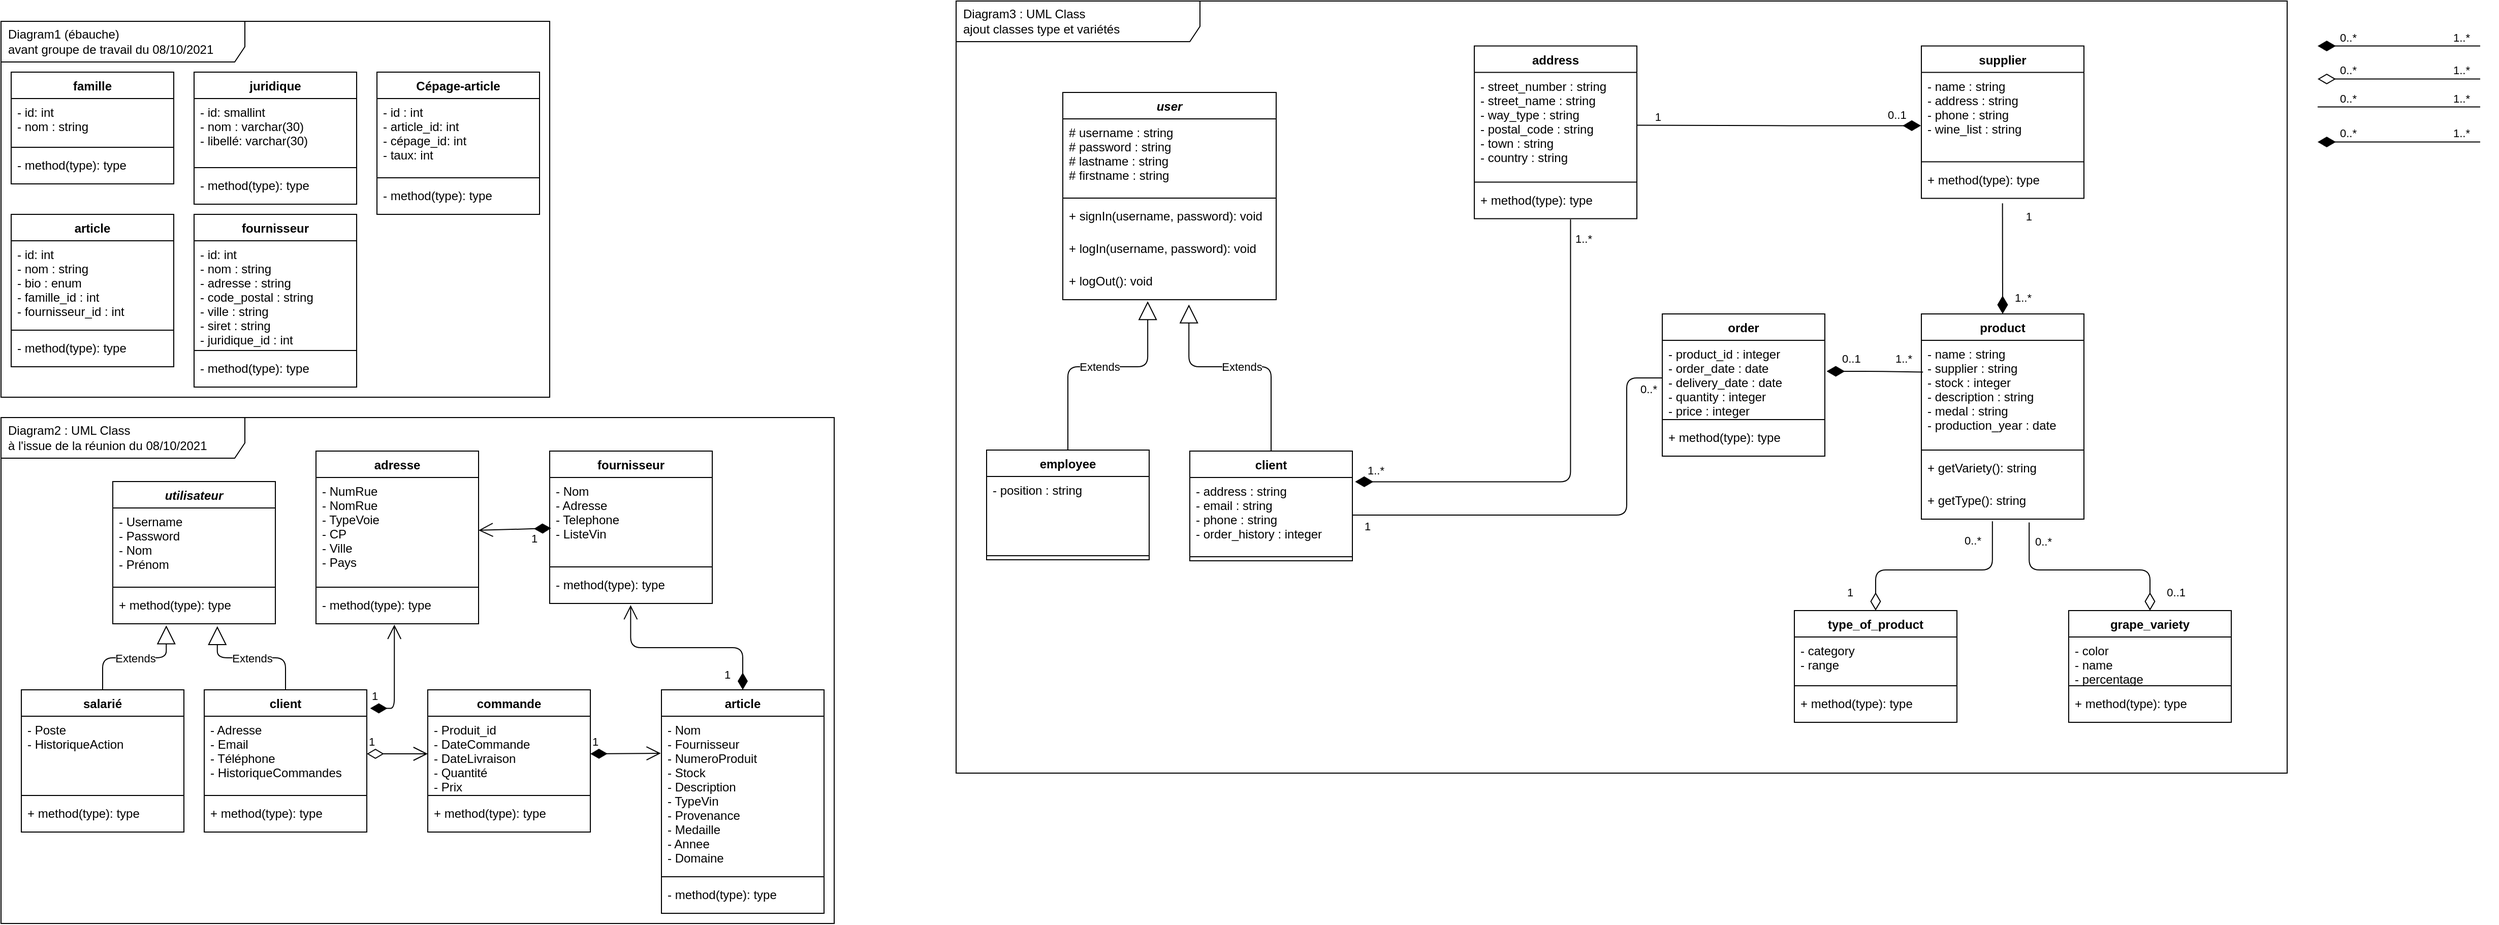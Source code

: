<mxfile>
    <diagram id="_8amd8xPM45554t7uYSY" name="Page-1">
        <mxGraphModel dx="708" dy="864" grid="1" gridSize="10" guides="1" tooltips="1" connect="1" arrows="1" fold="1" page="1" pageScale="1" pageWidth="850" pageHeight="1100" math="0" shadow="0">
            <root>
                <mxCell id="0"/>
                <mxCell id="1" parent="0"/>
                <mxCell id="95" value="Diagram3 : UML Class&amp;nbsp;&lt;br&gt;ajout classes type et variétés" style="shape=umlFrame;whiteSpace=wrap;html=1;width=240;height=40;boundedLbl=1;verticalAlign=middle;align=left;spacingLeft=5;swimlaneFillColor=none;" parent="1" vertex="1">
                    <mxGeometry x="1810" width="1310" height="760" as="geometry"/>
                </mxCell>
                <mxCell id="37" value="Diagram2 : UML Class&amp;nbsp;&lt;br&gt;à l'issue de la réunion du 08/10/2021" style="shape=umlFrame;whiteSpace=wrap;html=1;width=240;height=40;boundedLbl=1;verticalAlign=middle;align=left;spacingLeft=5;" parent="1" vertex="1">
                    <mxGeometry x="870" y="410" width="820" height="498" as="geometry"/>
                </mxCell>
                <mxCell id="2" value="utilisateur" style="swimlane;fontStyle=3;align=center;verticalAlign=top;childLayout=stackLayout;horizontal=1;startSize=26;horizontalStack=0;resizeParent=1;resizeParentMax=0;resizeLast=0;collapsible=1;marginBottom=0;" parent="1" vertex="1">
                    <mxGeometry x="980" y="473" width="160" height="140" as="geometry">
                        <mxRectangle x="550" y="150" width="100" height="26" as="alternateBounds"/>
                    </mxGeometry>
                </mxCell>
                <mxCell id="3" value="- Username&#10;- Password&#10;- Nom&#10;- Prénom" style="text;strokeColor=none;fillColor=none;align=left;verticalAlign=top;spacingLeft=4;spacingRight=4;overflow=hidden;rotatable=0;points=[[0,0.5],[1,0.5]];portConstraint=eastwest;" parent="2" vertex="1">
                    <mxGeometry y="26" width="160" height="74" as="geometry"/>
                </mxCell>
                <mxCell id="4" value="" style="line;strokeWidth=1;fillColor=none;align=left;verticalAlign=middle;spacingTop=-1;spacingLeft=3;spacingRight=3;rotatable=0;labelPosition=right;points=[];portConstraint=eastwest;" parent="2" vertex="1">
                    <mxGeometry y="100" width="160" height="8" as="geometry"/>
                </mxCell>
                <mxCell id="5" value="+ method(type): type" style="text;strokeColor=none;fillColor=none;align=left;verticalAlign=top;spacingLeft=4;spacingRight=4;overflow=hidden;rotatable=0;points=[[0,0.5],[1,0.5]];portConstraint=eastwest;" parent="2" vertex="1">
                    <mxGeometry y="108" width="160" height="32" as="geometry"/>
                </mxCell>
                <mxCell id="6" value="salarié" style="swimlane;fontStyle=1;align=center;verticalAlign=top;childLayout=stackLayout;horizontal=1;startSize=26;horizontalStack=0;resizeParent=1;resizeParentMax=0;resizeLast=0;collapsible=1;marginBottom=0;" parent="1" vertex="1">
                    <mxGeometry x="890" y="678" width="160" height="140" as="geometry">
                        <mxRectangle x="550" y="150" width="100" height="26" as="alternateBounds"/>
                    </mxGeometry>
                </mxCell>
                <mxCell id="7" value="- Poste&#10;- HistoriqueAction" style="text;strokeColor=none;fillColor=none;align=left;verticalAlign=top;spacingLeft=4;spacingRight=4;overflow=hidden;rotatable=0;points=[[0,0.5],[1,0.5]];portConstraint=eastwest;" parent="6" vertex="1">
                    <mxGeometry y="26" width="160" height="74" as="geometry"/>
                </mxCell>
                <mxCell id="8" value="" style="line;strokeWidth=1;fillColor=none;align=left;verticalAlign=middle;spacingTop=-1;spacingLeft=3;spacingRight=3;rotatable=0;labelPosition=right;points=[];portConstraint=eastwest;" parent="6" vertex="1">
                    <mxGeometry y="100" width="160" height="8" as="geometry"/>
                </mxCell>
                <mxCell id="9" value="+ method(type): type" style="text;strokeColor=none;fillColor=none;align=left;verticalAlign=top;spacingLeft=4;spacingRight=4;overflow=hidden;rotatable=0;points=[[0,0.5],[1,0.5]];portConstraint=eastwest;" parent="6" vertex="1">
                    <mxGeometry y="108" width="160" height="32" as="geometry"/>
                </mxCell>
                <mxCell id="10" value="client" style="swimlane;fontStyle=1;align=center;verticalAlign=top;childLayout=stackLayout;horizontal=1;startSize=26;horizontalStack=0;resizeParent=1;resizeParentMax=0;resizeLast=0;collapsible=1;marginBottom=0;" parent="1" vertex="1">
                    <mxGeometry x="1070" y="678" width="160" height="140" as="geometry">
                        <mxRectangle x="550" y="150" width="100" height="26" as="alternateBounds"/>
                    </mxGeometry>
                </mxCell>
                <mxCell id="11" value="- Adresse&#10;- Email&#10;- Téléphone&#10;- HistoriqueCommandes" style="text;strokeColor=none;fillColor=none;align=left;verticalAlign=top;spacingLeft=4;spacingRight=4;overflow=hidden;rotatable=0;points=[[0,0.5],[1,0.5]];portConstraint=eastwest;" parent="10" vertex="1">
                    <mxGeometry y="26" width="160" height="74" as="geometry"/>
                </mxCell>
                <mxCell id="12" value="" style="line;strokeWidth=1;fillColor=none;align=left;verticalAlign=middle;spacingTop=-1;spacingLeft=3;spacingRight=3;rotatable=0;labelPosition=right;points=[];portConstraint=eastwest;" parent="10" vertex="1">
                    <mxGeometry y="100" width="160" height="8" as="geometry"/>
                </mxCell>
                <mxCell id="13" value="+ method(type): type" style="text;strokeColor=none;fillColor=none;align=left;verticalAlign=top;spacingLeft=4;spacingRight=4;overflow=hidden;rotatable=0;points=[[0,0.5],[1,0.5]];portConstraint=eastwest;" parent="10" vertex="1">
                    <mxGeometry y="108" width="160" height="32" as="geometry"/>
                </mxCell>
                <mxCell id="14" value="commande" style="swimlane;fontStyle=1;align=center;verticalAlign=top;childLayout=stackLayout;horizontal=1;startSize=26;horizontalStack=0;resizeParent=1;resizeParentMax=0;resizeLast=0;collapsible=1;marginBottom=0;" parent="1" vertex="1">
                    <mxGeometry x="1290" y="678" width="160" height="140" as="geometry">
                        <mxRectangle x="550" y="150" width="100" height="26" as="alternateBounds"/>
                    </mxGeometry>
                </mxCell>
                <mxCell id="15" value="- Produit_id&#10;- DateCommande&#10;- DateLivraison&#10;- Quantité&#10;- Prix" style="text;strokeColor=none;fillColor=none;align=left;verticalAlign=top;spacingLeft=4;spacingRight=4;overflow=hidden;rotatable=0;points=[[0,0.5],[1,0.5]];portConstraint=eastwest;" parent="14" vertex="1">
                    <mxGeometry y="26" width="160" height="74" as="geometry"/>
                </mxCell>
                <mxCell id="16" value="" style="line;strokeWidth=1;fillColor=none;align=left;verticalAlign=middle;spacingTop=-1;spacingLeft=3;spacingRight=3;rotatable=0;labelPosition=right;points=[];portConstraint=eastwest;" parent="14" vertex="1">
                    <mxGeometry y="100" width="160" height="8" as="geometry"/>
                </mxCell>
                <mxCell id="17" value="+ method(type): type" style="text;strokeColor=none;fillColor=none;align=left;verticalAlign=top;spacingLeft=4;spacingRight=4;overflow=hidden;rotatable=0;points=[[0,0.5],[1,0.5]];portConstraint=eastwest;" parent="14" vertex="1">
                    <mxGeometry y="108" width="160" height="32" as="geometry"/>
                </mxCell>
                <mxCell id="18" value="article" style="swimlane;fontStyle=1;align=center;verticalAlign=top;childLayout=stackLayout;horizontal=1;startSize=26;horizontalStack=0;resizeParent=1;resizeParentMax=0;resizeLast=0;collapsible=1;marginBottom=0;" parent="1" vertex="1">
                    <mxGeometry x="1520" y="678" width="160" height="220" as="geometry">
                        <mxRectangle x="550" y="150" width="100" height="26" as="alternateBounds"/>
                    </mxGeometry>
                </mxCell>
                <mxCell id="19" value="- Nom&#10;- Fournisseur&#10;- NumeroProduit&#10;- Stock&#10;- Description&#10;- TypeVin&#10;- Provenance&#10;- Medaille&#10;- Annee&#10;- Domaine" style="text;strokeColor=none;fillColor=none;align=left;verticalAlign=top;spacingLeft=4;spacingRight=4;overflow=hidden;rotatable=0;points=[[0,0.5],[1,0.5]];portConstraint=eastwest;" parent="18" vertex="1">
                    <mxGeometry y="26" width="160" height="154" as="geometry"/>
                </mxCell>
                <mxCell id="20" value="" style="line;strokeWidth=1;fillColor=none;align=left;verticalAlign=middle;spacingTop=-1;spacingLeft=3;spacingRight=3;rotatable=0;labelPosition=right;points=[];portConstraint=eastwest;" parent="18" vertex="1">
                    <mxGeometry y="180" width="160" height="8" as="geometry"/>
                </mxCell>
                <mxCell id="21" value="- method(type): type" style="text;strokeColor=none;fillColor=none;align=left;verticalAlign=top;spacingLeft=4;spacingRight=4;overflow=hidden;rotatable=0;points=[[0,0.5],[1,0.5]];portConstraint=eastwest;" parent="18" vertex="1">
                    <mxGeometry y="188" width="160" height="32" as="geometry"/>
                </mxCell>
                <mxCell id="22" value="adresse" style="swimlane;fontStyle=1;align=center;verticalAlign=top;childLayout=stackLayout;horizontal=1;startSize=26;horizontalStack=0;resizeParent=1;resizeParentMax=0;resizeLast=0;collapsible=1;marginBottom=0;" parent="1" vertex="1">
                    <mxGeometry x="1180" y="443" width="160" height="170" as="geometry">
                        <mxRectangle x="550" y="150" width="100" height="26" as="alternateBounds"/>
                    </mxGeometry>
                </mxCell>
                <mxCell id="23" value="- NumRue&#10;- NomRue&#10;- TypeVoie&#10;- CP&#10;- Ville&#10;- Pays" style="text;strokeColor=none;fillColor=none;align=left;verticalAlign=top;spacingLeft=4;spacingRight=4;overflow=hidden;rotatable=0;points=[[0,0.5],[1,0.5]];portConstraint=eastwest;" parent="22" vertex="1">
                    <mxGeometry y="26" width="160" height="104" as="geometry"/>
                </mxCell>
                <mxCell id="24" value="" style="line;strokeWidth=1;fillColor=none;align=left;verticalAlign=middle;spacingTop=-1;spacingLeft=3;spacingRight=3;rotatable=0;labelPosition=right;points=[];portConstraint=eastwest;" parent="22" vertex="1">
                    <mxGeometry y="130" width="160" height="8" as="geometry"/>
                </mxCell>
                <mxCell id="25" value="- method(type): type" style="text;strokeColor=none;fillColor=none;align=left;verticalAlign=top;spacingLeft=4;spacingRight=4;overflow=hidden;rotatable=0;points=[[0,0.5],[1,0.5]];portConstraint=eastwest;" parent="22" vertex="1">
                    <mxGeometry y="138" width="160" height="32" as="geometry"/>
                </mxCell>
                <mxCell id="26" value="fournisseur" style="swimlane;fontStyle=1;align=center;verticalAlign=top;childLayout=stackLayout;horizontal=1;startSize=26;horizontalStack=0;resizeParent=1;resizeParentMax=0;resizeLast=0;collapsible=1;marginBottom=0;" parent="1" vertex="1">
                    <mxGeometry x="1410" y="443" width="160" height="150" as="geometry">
                        <mxRectangle x="550" y="150" width="100" height="26" as="alternateBounds"/>
                    </mxGeometry>
                </mxCell>
                <mxCell id="27" value="- Nom&#10;- Adresse&#10;- Telephone&#10;- ListeVin" style="text;strokeColor=none;fillColor=none;align=left;verticalAlign=top;spacingLeft=4;spacingRight=4;overflow=hidden;rotatable=0;points=[[0,0.5],[1,0.5]];portConstraint=eastwest;" parent="26" vertex="1">
                    <mxGeometry y="26" width="160" height="84" as="geometry"/>
                </mxCell>
                <mxCell id="28" value="" style="line;strokeWidth=1;fillColor=none;align=left;verticalAlign=middle;spacingTop=-1;spacingLeft=3;spacingRight=3;rotatable=0;labelPosition=right;points=[];portConstraint=eastwest;" parent="26" vertex="1">
                    <mxGeometry y="110" width="160" height="8" as="geometry"/>
                </mxCell>
                <mxCell id="29" value="- method(type): type" style="text;strokeColor=none;fillColor=none;align=left;verticalAlign=top;spacingLeft=4;spacingRight=4;overflow=hidden;rotatable=0;points=[[0,0.5],[1,0.5]];portConstraint=eastwest;" parent="26" vertex="1">
                    <mxGeometry y="118" width="160" height="32" as="geometry"/>
                </mxCell>
                <mxCell id="30" value="Extends" style="endArrow=block;endSize=16;endFill=0;html=1;exitX=0.5;exitY=0;exitDx=0;exitDy=0;edgeStyle=elbowEdgeStyle;elbow=vertical;entryX=0.329;entryY=1.05;entryDx=0;entryDy=0;entryPerimeter=0;" parent="1" source="6" target="5" edge="1">
                    <mxGeometry width="160" relative="1" as="geometry">
                        <mxPoint x="1230" y="610" as="sourcePoint"/>
                        <mxPoint x="1040" y="648" as="targetPoint"/>
                    </mxGeometry>
                </mxCell>
                <mxCell id="31" value="Extends" style="endArrow=block;endSize=16;endFill=0;html=1;exitX=0.5;exitY=0;exitDx=0;exitDy=0;edgeStyle=elbowEdgeStyle;elbow=vertical;entryX=0.643;entryY=1.074;entryDx=0;entryDy=0;entryPerimeter=0;" parent="1" source="10" target="5" edge="1">
                    <mxGeometry width="160" relative="1" as="geometry">
                        <mxPoint x="970" y="760" as="sourcePoint"/>
                        <mxPoint x="1075" y="638" as="targetPoint"/>
                    </mxGeometry>
                </mxCell>
                <mxCell id="32" value="1" style="endArrow=open;html=1;endSize=12;startArrow=diamondThin;startSize=14;startFill=1;align=left;verticalAlign=bottom;entryX=0.482;entryY=1.027;entryDx=0;entryDy=0;entryPerimeter=0;exitX=1.021;exitY=0.13;exitDx=0;exitDy=0;exitPerimeter=0;edgeStyle=orthogonalEdgeStyle;elbow=vertical;" parent="1" source="10" target="25" edge="1">
                    <mxGeometry x="-1" y="3" relative="1" as="geometry">
                        <mxPoint x="1320" y="850" as="sourcePoint"/>
                        <mxPoint x="1330" y="650" as="targetPoint"/>
                        <Array as="points">
                            <mxPoint x="1257" y="696"/>
                        </Array>
                    </mxGeometry>
                </mxCell>
                <mxCell id="33" value="1" style="endArrow=open;html=1;endSize=12;startArrow=diamondThin;startSize=14;startFill=0;edgeStyle=orthogonalEdgeStyle;align=left;verticalAlign=bottom;entryX=0;entryY=0.5;entryDx=0;entryDy=0;exitX=1;exitY=0.5;exitDx=0;exitDy=0;" parent="1" source="11" target="15" edge="1">
                    <mxGeometry x="-1" y="3" relative="1" as="geometry">
                        <mxPoint x="860" y="434.58" as="sourcePoint"/>
                        <mxPoint x="1020" y="434.58" as="targetPoint"/>
                        <Array as="points"/>
                    </mxGeometry>
                </mxCell>
                <mxCell id="34" value="1" style="endArrow=open;html=1;endSize=12;startArrow=diamondThin;startSize=14;startFill=1;align=left;verticalAlign=bottom;exitX=1;exitY=0.5;exitDx=0;exitDy=0;entryX=-0.004;entryY=0.237;entryDx=0;entryDy=0;entryPerimeter=0;" parent="1" source="15" target="19" edge="1">
                    <mxGeometry x="-1" y="3" relative="1" as="geometry">
                        <mxPoint x="1290" y="823" as="sourcePoint"/>
                        <mxPoint x="1499" y="721" as="targetPoint"/>
                    </mxGeometry>
                </mxCell>
                <mxCell id="35" value="1" style="endArrow=open;html=1;endSize=12;startArrow=diamondThin;startSize=14;startFill=1;align=left;verticalAlign=bottom;entryX=0.498;entryY=1.049;entryDx=0;entryDy=0;entryPerimeter=0;exitX=0.5;exitY=0;exitDx=0;exitDy=0;edgeStyle=elbowEdgeStyle;elbow=vertical;" parent="1" source="18" target="29" edge="1">
                    <mxGeometry x="-0.931" y="20" relative="1" as="geometry">
                        <mxPoint x="1800" y="710" as="sourcePoint"/>
                        <mxPoint x="1680" y="823" as="targetPoint"/>
                        <mxPoint as="offset"/>
                    </mxGeometry>
                </mxCell>
                <mxCell id="36" value="1" style="endArrow=open;html=1;endSize=12;startArrow=diamondThin;startSize=14;startFill=1;align=left;verticalAlign=bottom;entryX=1;entryY=0.5;entryDx=0;entryDy=0;exitX=0.009;exitY=0.595;exitDx=0;exitDy=0;exitPerimeter=0;" parent="1" source="27" target="23" edge="1">
                    <mxGeometry x="-0.385" y="18" relative="1" as="geometry">
                        <mxPoint x="1380" y="528" as="sourcePoint"/>
                        <mxPoint x="1609.68" y="581.568" as="targetPoint"/>
                        <mxPoint as="offset"/>
                    </mxGeometry>
                </mxCell>
                <mxCell id="38" value="Diagram1 (ébauche)&lt;br&gt;avant groupe de travail du 08/10/2021" style="shape=umlFrame;whiteSpace=wrap;html=1;width=240;height=40;boundedLbl=1;verticalAlign=middle;align=left;spacingLeft=5;" parent="1" vertex="1">
                    <mxGeometry x="870" y="20" width="540" height="370" as="geometry"/>
                </mxCell>
                <mxCell id="39" value="article" style="swimlane;fontStyle=1;align=center;verticalAlign=top;childLayout=stackLayout;horizontal=1;startSize=26;horizontalStack=0;resizeParent=1;resizeParentMax=0;resizeLast=0;collapsible=1;marginBottom=0;" parent="1" vertex="1">
                    <mxGeometry x="880" y="210" width="160" height="150" as="geometry">
                        <mxRectangle x="550" y="150" width="100" height="26" as="alternateBounds"/>
                    </mxGeometry>
                </mxCell>
                <mxCell id="40" value="- id: int&#10;- nom : string&#10;- bio : enum&#10;- famille_id : int&#10;- fournisseur_id : int" style="text;strokeColor=none;fillColor=none;align=left;verticalAlign=top;spacingLeft=4;spacingRight=4;overflow=hidden;rotatable=0;points=[[0,0.5],[1,0.5]];portConstraint=eastwest;" parent="39" vertex="1">
                    <mxGeometry y="26" width="160" height="84" as="geometry"/>
                </mxCell>
                <mxCell id="41" value="" style="line;strokeWidth=1;fillColor=none;align=left;verticalAlign=middle;spacingTop=-1;spacingLeft=3;spacingRight=3;rotatable=0;labelPosition=right;points=[];portConstraint=eastwest;" parent="39" vertex="1">
                    <mxGeometry y="110" width="160" height="8" as="geometry"/>
                </mxCell>
                <mxCell id="42" value="- method(type): type" style="text;strokeColor=none;fillColor=none;align=left;verticalAlign=top;spacingLeft=4;spacingRight=4;overflow=hidden;rotatable=0;points=[[0,0.5],[1,0.5]];portConstraint=eastwest;" parent="39" vertex="1">
                    <mxGeometry y="118" width="160" height="32" as="geometry"/>
                </mxCell>
                <mxCell id="43" value="famille" style="swimlane;fontStyle=1;align=center;verticalAlign=top;childLayout=stackLayout;horizontal=1;startSize=26;horizontalStack=0;resizeParent=1;resizeParentMax=0;resizeLast=0;collapsible=1;marginBottom=0;" parent="1" vertex="1">
                    <mxGeometry x="880" y="70" width="160" height="110" as="geometry">
                        <mxRectangle x="550" y="150" width="100" height="26" as="alternateBounds"/>
                    </mxGeometry>
                </mxCell>
                <mxCell id="44" value="- id: int&#10;- nom : string&#10;" style="text;strokeColor=none;fillColor=none;align=left;verticalAlign=top;spacingLeft=4;spacingRight=4;overflow=hidden;rotatable=0;points=[[0,0.5],[1,0.5]];portConstraint=eastwest;" parent="43" vertex="1">
                    <mxGeometry y="26" width="160" height="44" as="geometry"/>
                </mxCell>
                <mxCell id="45" value="" style="line;strokeWidth=1;fillColor=none;align=left;verticalAlign=middle;spacingTop=-1;spacingLeft=3;spacingRight=3;rotatable=0;labelPosition=right;points=[];portConstraint=eastwest;" parent="43" vertex="1">
                    <mxGeometry y="70" width="160" height="8" as="geometry"/>
                </mxCell>
                <mxCell id="46" value="- method(type): type" style="text;strokeColor=none;fillColor=none;align=left;verticalAlign=top;spacingLeft=4;spacingRight=4;overflow=hidden;rotatable=0;points=[[0,0.5],[1,0.5]];portConstraint=eastwest;" parent="43" vertex="1">
                    <mxGeometry y="78" width="160" height="32" as="geometry"/>
                </mxCell>
                <mxCell id="47" value="fournisseur" style="swimlane;fontStyle=1;align=center;verticalAlign=top;childLayout=stackLayout;horizontal=1;startSize=26;horizontalStack=0;resizeParent=1;resizeParentMax=0;resizeLast=0;collapsible=1;marginBottom=0;" parent="1" vertex="1">
                    <mxGeometry x="1060" y="210" width="160" height="170" as="geometry">
                        <mxRectangle x="550" y="150" width="100" height="26" as="alternateBounds"/>
                    </mxGeometry>
                </mxCell>
                <mxCell id="48" value="- id: int&#10;- nom : string&#10;- adresse : string&#10;- code_postal : string&#10;- ville : string&#10;- siret : string&#10;- juridique_id : int" style="text;strokeColor=none;fillColor=none;align=left;verticalAlign=top;spacingLeft=4;spacingRight=4;overflow=hidden;rotatable=0;points=[[0,0.5],[1,0.5]];portConstraint=eastwest;" parent="47" vertex="1">
                    <mxGeometry y="26" width="160" height="104" as="geometry"/>
                </mxCell>
                <mxCell id="49" value="" style="line;strokeWidth=1;fillColor=none;align=left;verticalAlign=middle;spacingTop=-1;spacingLeft=3;spacingRight=3;rotatable=0;labelPosition=right;points=[];portConstraint=eastwest;" parent="47" vertex="1">
                    <mxGeometry y="130" width="160" height="8" as="geometry"/>
                </mxCell>
                <mxCell id="50" value="- method(type): type" style="text;strokeColor=none;fillColor=none;align=left;verticalAlign=top;spacingLeft=4;spacingRight=4;overflow=hidden;rotatable=0;points=[[0,0.5],[1,0.5]];portConstraint=eastwest;" parent="47" vertex="1">
                    <mxGeometry y="138" width="160" height="32" as="geometry"/>
                </mxCell>
                <mxCell id="51" value="juridique" style="swimlane;fontStyle=1;align=center;verticalAlign=top;childLayout=stackLayout;horizontal=1;startSize=26;horizontalStack=0;resizeParent=1;resizeParentMax=0;resizeLast=0;collapsible=1;marginBottom=0;" parent="1" vertex="1">
                    <mxGeometry x="1060" y="70" width="160" height="130" as="geometry">
                        <mxRectangle x="550" y="150" width="100" height="26" as="alternateBounds"/>
                    </mxGeometry>
                </mxCell>
                <mxCell id="52" value="- id: smallint&#10;- nom : varchar(30)&#10;- libellé: varchar(30)" style="text;strokeColor=none;fillColor=none;align=left;verticalAlign=top;spacingLeft=4;spacingRight=4;overflow=hidden;rotatable=0;points=[[0,0.5],[1,0.5]];portConstraint=eastwest;" parent="51" vertex="1">
                    <mxGeometry y="26" width="160" height="64" as="geometry"/>
                </mxCell>
                <mxCell id="53" value="" style="line;strokeWidth=1;fillColor=none;align=left;verticalAlign=middle;spacingTop=-1;spacingLeft=3;spacingRight=3;rotatable=0;labelPosition=right;points=[];portConstraint=eastwest;" parent="51" vertex="1">
                    <mxGeometry y="90" width="160" height="8" as="geometry"/>
                </mxCell>
                <mxCell id="54" value="- method(type): type" style="text;strokeColor=none;fillColor=none;align=left;verticalAlign=top;spacingLeft=4;spacingRight=4;overflow=hidden;rotatable=0;points=[[0,0.5],[1,0.5]];portConstraint=eastwest;" parent="51" vertex="1">
                    <mxGeometry y="98" width="160" height="32" as="geometry"/>
                </mxCell>
                <mxCell id="55" value="Cépage-article" style="swimlane;fontStyle=1;align=center;verticalAlign=top;childLayout=stackLayout;horizontal=1;startSize=26;horizontalStack=0;resizeParent=1;resizeParentMax=0;resizeLast=0;collapsible=1;marginBottom=0;" parent="1" vertex="1">
                    <mxGeometry x="1240" y="70" width="160" height="140" as="geometry">
                        <mxRectangle x="550" y="150" width="100" height="26" as="alternateBounds"/>
                    </mxGeometry>
                </mxCell>
                <mxCell id="56" value="- id : int&#10;- article_id: int&#10;- cépage_id: int&#10;- taux: int&#10;" style="text;strokeColor=none;fillColor=none;align=left;verticalAlign=top;spacingLeft=4;spacingRight=4;overflow=hidden;rotatable=0;points=[[0,0.5],[1,0.5]];portConstraint=eastwest;" parent="55" vertex="1">
                    <mxGeometry y="26" width="160" height="74" as="geometry"/>
                </mxCell>
                <mxCell id="57" value="" style="line;strokeWidth=1;fillColor=none;align=left;verticalAlign=middle;spacingTop=-1;spacingLeft=3;spacingRight=3;rotatable=0;labelPosition=right;points=[];portConstraint=eastwest;" parent="55" vertex="1">
                    <mxGeometry y="100" width="160" height="8" as="geometry"/>
                </mxCell>
                <mxCell id="58" value="- method(type): type" style="text;strokeColor=none;fillColor=none;align=left;verticalAlign=top;spacingLeft=4;spacingRight=4;overflow=hidden;rotatable=0;points=[[0,0.5],[1,0.5]];portConstraint=eastwest;" parent="55" vertex="1">
                    <mxGeometry y="108" width="160" height="32" as="geometry"/>
                </mxCell>
                <mxCell id="96" value="user" style="swimlane;fontStyle=3;align=center;verticalAlign=top;childLayout=stackLayout;horizontal=1;startSize=26;horizontalStack=0;resizeParent=1;resizeParentMax=0;resizeLast=0;collapsible=1;marginBottom=0;" parent="1" vertex="1">
                    <mxGeometry x="1915" y="90" width="210" height="204" as="geometry">
                        <mxRectangle x="550" y="150" width="100" height="26" as="alternateBounds"/>
                    </mxGeometry>
                </mxCell>
                <mxCell id="97" value="# username : string&#10;# password : string&#10;# lastname : string&#10;# firstname : string" style="text;strokeColor=none;fillColor=none;align=left;verticalAlign=top;spacingLeft=4;spacingRight=4;overflow=hidden;rotatable=0;points=[[0,0.5],[1,0.5]];portConstraint=eastwest;" parent="96" vertex="1">
                    <mxGeometry y="26" width="210" height="74" as="geometry"/>
                </mxCell>
                <mxCell id="98" value="" style="line;strokeWidth=1;fillColor=none;align=left;verticalAlign=middle;spacingTop=-1;spacingLeft=3;spacingRight=3;rotatable=0;labelPosition=right;points=[];portConstraint=eastwest;" parent="96" vertex="1">
                    <mxGeometry y="100" width="210" height="8" as="geometry"/>
                </mxCell>
                <mxCell id="99" value="+ signIn(username, password): void" style="text;strokeColor=none;fillColor=none;align=left;verticalAlign=top;spacingLeft=4;spacingRight=4;overflow=hidden;rotatable=0;points=[[0,0.5],[1,0.5]];portConstraint=eastwest;" parent="96" vertex="1">
                    <mxGeometry y="108" width="210" height="32" as="geometry"/>
                </mxCell>
                <mxCell id="260" value="+ logIn(username, password): void" style="text;strokeColor=none;fillColor=none;align=left;verticalAlign=top;spacingLeft=4;spacingRight=4;overflow=hidden;rotatable=0;points=[[0,0.5],[1,0.5]];portConstraint=eastwest;" vertex="1" parent="96">
                    <mxGeometry y="140" width="210" height="32" as="geometry"/>
                </mxCell>
                <mxCell id="262" value="+ logOut(): void" style="text;strokeColor=none;fillColor=none;align=left;verticalAlign=top;spacingLeft=4;spacingRight=4;overflow=hidden;rotatable=0;points=[[0,0.5],[1,0.5]];portConstraint=eastwest;" vertex="1" parent="96">
                    <mxGeometry y="172" width="210" height="32" as="geometry"/>
                </mxCell>
                <mxCell id="100" value="employee" style="swimlane;fontStyle=1;align=center;verticalAlign=top;childLayout=stackLayout;horizontal=1;startSize=26;horizontalStack=0;resizeParent=1;resizeParentMax=0;resizeLast=0;collapsible=1;marginBottom=0;" parent="1" vertex="1">
                    <mxGeometry x="1840" y="442" width="160" height="108" as="geometry">
                        <mxRectangle x="550" y="150" width="100" height="26" as="alternateBounds"/>
                    </mxGeometry>
                </mxCell>
                <mxCell id="101" value="- position : string" style="text;strokeColor=none;fillColor=none;align=left;verticalAlign=top;spacingLeft=4;spacingRight=4;overflow=hidden;rotatable=0;points=[[0,0.5],[1,0.5]];portConstraint=eastwest;" parent="100" vertex="1">
                    <mxGeometry y="26" width="160" height="74" as="geometry"/>
                </mxCell>
                <mxCell id="102" value="" style="line;strokeWidth=1;fillColor=none;align=left;verticalAlign=middle;spacingTop=-1;spacingLeft=3;spacingRight=3;rotatable=0;labelPosition=right;points=[];portConstraint=eastwest;" parent="100" vertex="1">
                    <mxGeometry y="100" width="160" height="8" as="geometry"/>
                </mxCell>
                <mxCell id="108" value="order" style="swimlane;fontStyle=1;align=center;verticalAlign=top;childLayout=stackLayout;horizontal=1;startSize=26;horizontalStack=0;resizeParent=1;resizeParentMax=0;resizeLast=0;collapsible=1;marginBottom=0;" parent="1" vertex="1">
                    <mxGeometry x="2505" y="308" width="160" height="140" as="geometry">
                        <mxRectangle x="550" y="150" width="100" height="26" as="alternateBounds"/>
                    </mxGeometry>
                </mxCell>
                <mxCell id="109" value="- product_id : integer&#10;- order_date : date&#10;- delivery_date : date&#10;- quantity : integer&#10;- price : integer" style="text;strokeColor=none;fillColor=none;align=left;verticalAlign=top;spacingLeft=4;spacingRight=4;overflow=hidden;rotatable=0;points=[[0,0.5],[1,0.5]];portConstraint=eastwest;" parent="108" vertex="1">
                    <mxGeometry y="26" width="160" height="74" as="geometry"/>
                </mxCell>
                <mxCell id="110" value="" style="line;strokeWidth=1;fillColor=none;align=left;verticalAlign=middle;spacingTop=-1;spacingLeft=3;spacingRight=3;rotatable=0;labelPosition=right;points=[];portConstraint=eastwest;" parent="108" vertex="1">
                    <mxGeometry y="100" width="160" height="8" as="geometry"/>
                </mxCell>
                <mxCell id="111" value="+ method(type): type" style="text;strokeColor=none;fillColor=none;align=left;verticalAlign=top;spacingLeft=4;spacingRight=4;overflow=hidden;rotatable=0;points=[[0,0.5],[1,0.5]];portConstraint=eastwest;" parent="108" vertex="1">
                    <mxGeometry y="108" width="160" height="32" as="geometry"/>
                </mxCell>
                <mxCell id="112" value="product" style="swimlane;fontStyle=1;align=center;verticalAlign=top;childLayout=stackLayout;horizontal=1;startSize=26;horizontalStack=0;resizeParent=1;resizeParentMax=0;resizeLast=0;collapsible=1;marginBottom=0;" parent="1" vertex="1">
                    <mxGeometry x="2760" y="308" width="160" height="202" as="geometry">
                        <mxRectangle x="550" y="150" width="100" height="26" as="alternateBounds"/>
                    </mxGeometry>
                </mxCell>
                <mxCell id="113" value="- name : string&#10;- supplier : string&#10;- stock : integer&#10;- description : string&#10;- medal : string&#10;- production_year : date" style="text;strokeColor=none;fillColor=none;align=left;verticalAlign=top;spacingLeft=4;spacingRight=4;overflow=hidden;rotatable=0;points=[[0,0.5],[1,0.5]];portConstraint=eastwest;" parent="112" vertex="1">
                    <mxGeometry y="26" width="160" height="104" as="geometry"/>
                </mxCell>
                <mxCell id="114" value="" style="line;strokeWidth=1;fillColor=none;align=left;verticalAlign=middle;spacingTop=-1;spacingLeft=3;spacingRight=3;rotatable=0;labelPosition=right;points=[];portConstraint=eastwest;" parent="112" vertex="1">
                    <mxGeometry y="130" width="160" height="8" as="geometry"/>
                </mxCell>
                <mxCell id="115" value="+ getVariety(): string" style="text;strokeColor=none;fillColor=none;align=left;verticalAlign=top;spacingLeft=4;spacingRight=4;overflow=hidden;rotatable=0;points=[[0,0.5],[1,0.5]];portConstraint=eastwest;" parent="112" vertex="1">
                    <mxGeometry y="138" width="160" height="32" as="geometry"/>
                </mxCell>
                <mxCell id="259" value="+ getType(): string" style="text;strokeColor=none;fillColor=none;align=left;verticalAlign=top;spacingLeft=4;spacingRight=4;overflow=hidden;rotatable=0;points=[[0,0.5],[1,0.5]];portConstraint=eastwest;" parent="112" vertex="1">
                    <mxGeometry y="170" width="160" height="32" as="geometry"/>
                </mxCell>
                <mxCell id="116" value="address" style="swimlane;fontStyle=1;align=center;verticalAlign=top;childLayout=stackLayout;horizontal=1;startSize=26;horizontalStack=0;resizeParent=1;resizeParentMax=0;resizeLast=0;collapsible=1;marginBottom=0;" parent="1" vertex="1">
                    <mxGeometry x="2320" y="44.27" width="160" height="170" as="geometry">
                        <mxRectangle x="550" y="150" width="100" height="26" as="alternateBounds"/>
                    </mxGeometry>
                </mxCell>
                <mxCell id="117" value="- street_number : string&#10;- street_name : string&#10;- way_type : string&#10;- postal_code : string&#10;- town : string&#10;- country : string" style="text;strokeColor=none;fillColor=none;align=left;verticalAlign=top;spacingLeft=4;spacingRight=4;overflow=hidden;rotatable=0;points=[[0,0.5],[1,0.5]];portConstraint=eastwest;" parent="116" vertex="1">
                    <mxGeometry y="26" width="160" height="104" as="geometry"/>
                </mxCell>
                <mxCell id="118" value="" style="line;strokeWidth=1;fillColor=none;align=left;verticalAlign=middle;spacingTop=-1;spacingLeft=3;spacingRight=3;rotatable=0;labelPosition=right;points=[];portConstraint=eastwest;" parent="116" vertex="1">
                    <mxGeometry y="130" width="160" height="8" as="geometry"/>
                </mxCell>
                <mxCell id="119" value="+ method(type): type" style="text;strokeColor=none;fillColor=none;align=left;verticalAlign=top;spacingLeft=4;spacingRight=4;overflow=hidden;rotatable=0;points=[[0,0.5],[1,0.5]];portConstraint=eastwest;" parent="116" vertex="1">
                    <mxGeometry y="138" width="160" height="32" as="geometry"/>
                </mxCell>
                <mxCell id="120" value="supplier" style="swimlane;fontStyle=1;align=center;verticalAlign=top;childLayout=stackLayout;horizontal=1;startSize=26;horizontalStack=0;resizeParent=1;resizeParentMax=0;resizeLast=0;collapsible=1;marginBottom=0;" parent="1" vertex="1">
                    <mxGeometry x="2760" y="44.27" width="160" height="150" as="geometry">
                        <mxRectangle x="550" y="150" width="100" height="26" as="alternateBounds"/>
                    </mxGeometry>
                </mxCell>
                <mxCell id="121" value="- name : string&#10;- address : string&#10;- phone : string&#10;- wine_list : string " style="text;strokeColor=none;fillColor=none;align=left;verticalAlign=top;spacingLeft=4;spacingRight=4;overflow=hidden;rotatable=0;points=[[0,0.5],[1,0.5]];portConstraint=eastwest;" parent="120" vertex="1">
                    <mxGeometry y="26" width="160" height="84" as="geometry"/>
                </mxCell>
                <mxCell id="122" value="" style="line;strokeWidth=1;fillColor=none;align=left;verticalAlign=middle;spacingTop=-1;spacingLeft=3;spacingRight=3;rotatable=0;labelPosition=right;points=[];portConstraint=eastwest;" parent="120" vertex="1">
                    <mxGeometry y="110" width="160" height="8" as="geometry"/>
                </mxCell>
                <mxCell id="123" value="+ method(type): type" style="text;strokeColor=none;fillColor=none;align=left;verticalAlign=top;spacingLeft=4;spacingRight=4;overflow=hidden;rotatable=0;points=[[0,0.5],[1,0.5]];portConstraint=eastwest;" parent="120" vertex="1">
                    <mxGeometry y="118" width="160" height="32" as="geometry"/>
                </mxCell>
                <mxCell id="124" value="Extends" style="endArrow=block;endSize=16;endFill=0;html=1;exitX=0.5;exitY=0;exitDx=0;exitDy=0;edgeStyle=elbowEdgeStyle;elbow=vertical;entryX=0.398;entryY=1.046;entryDx=0;entryDy=0;entryPerimeter=0;" parent="1" source="100" target="262" edge="1">
                    <mxGeometry width="160" relative="1" as="geometry">
                        <mxPoint x="2070" y="257" as="sourcePoint"/>
                        <mxPoint x="1880" y="295" as="targetPoint"/>
                        <Array as="points">
                            <mxPoint x="1960" y="360"/>
                        </Array>
                    </mxGeometry>
                </mxCell>
                <mxCell id="125" value="Extends" style="endArrow=block;endSize=16;endFill=0;html=1;exitX=0.5;exitY=0;exitDx=0;exitDy=0;edgeStyle=elbowEdgeStyle;elbow=vertical;entryX=0.591;entryY=1.149;entryDx=0;entryDy=0;entryPerimeter=0;" parent="1" source="104" target="262" edge="1">
                    <mxGeometry width="160" relative="1" as="geometry">
                        <mxPoint x="1810" y="407" as="sourcePoint"/>
                        <mxPoint x="1915" y="285" as="targetPoint"/>
                        <Array as="points">
                            <mxPoint x="2080" y="360"/>
                        </Array>
                    </mxGeometry>
                </mxCell>
                <mxCell id="131" value="type_of_product" style="swimlane;fontStyle=1;align=center;verticalAlign=top;childLayout=stackLayout;horizontal=1;startSize=26;horizontalStack=0;resizeParent=1;resizeParentMax=0;resizeLast=0;collapsible=1;marginBottom=0;" parent="1" vertex="1">
                    <mxGeometry x="2635" y="600" width="160" height="110" as="geometry">
                        <mxRectangle x="550" y="150" width="100" height="26" as="alternateBounds"/>
                    </mxGeometry>
                </mxCell>
                <mxCell id="132" value="- category&#10;- range" style="text;strokeColor=none;fillColor=none;align=left;verticalAlign=top;spacingLeft=4;spacingRight=4;overflow=hidden;rotatable=0;points=[[0,0.5],[1,0.5]];portConstraint=eastwest;" parent="131" vertex="1">
                    <mxGeometry y="26" width="160" height="44" as="geometry"/>
                </mxCell>
                <mxCell id="133" value="" style="line;strokeWidth=1;fillColor=none;align=left;verticalAlign=middle;spacingTop=-1;spacingLeft=3;spacingRight=3;rotatable=0;labelPosition=right;points=[];portConstraint=eastwest;" parent="131" vertex="1">
                    <mxGeometry y="70" width="160" height="8" as="geometry"/>
                </mxCell>
                <mxCell id="134" value="+ method(type): type" style="text;strokeColor=none;fillColor=none;align=left;verticalAlign=top;spacingLeft=4;spacingRight=4;overflow=hidden;rotatable=0;points=[[0,0.5],[1,0.5]];portConstraint=eastwest;" parent="131" vertex="1">
                    <mxGeometry y="78" width="160" height="32" as="geometry"/>
                </mxCell>
                <mxCell id="135" value="grape_variety" style="swimlane;fontStyle=1;align=center;verticalAlign=top;childLayout=stackLayout;horizontal=1;startSize=26;horizontalStack=0;resizeParent=1;resizeParentMax=0;resizeLast=0;collapsible=1;marginBottom=0;" parent="1" vertex="1">
                    <mxGeometry x="2905" y="600" width="160" height="110" as="geometry">
                        <mxRectangle x="550" y="150" width="100" height="26" as="alternateBounds"/>
                    </mxGeometry>
                </mxCell>
                <mxCell id="136" value="- color&#10;- name&#10;- percentage" style="text;strokeColor=none;fillColor=none;align=left;verticalAlign=top;spacingLeft=4;spacingRight=4;overflow=hidden;rotatable=0;points=[[0,0.5],[1,0.5]];portConstraint=eastwest;" parent="135" vertex="1">
                    <mxGeometry y="26" width="160" height="44" as="geometry"/>
                </mxCell>
                <mxCell id="137" value="" style="line;strokeWidth=1;fillColor=none;align=left;verticalAlign=middle;spacingTop=-1;spacingLeft=3;spacingRight=3;rotatable=0;labelPosition=right;points=[];portConstraint=eastwest;" parent="135" vertex="1">
                    <mxGeometry y="70" width="160" height="8" as="geometry"/>
                </mxCell>
                <mxCell id="138" value="+ method(type): type" style="text;strokeColor=none;fillColor=none;align=left;verticalAlign=top;spacingLeft=4;spacingRight=4;overflow=hidden;rotatable=0;points=[[0,0.5],[1,0.5]];portConstraint=eastwest;" parent="135" vertex="1">
                    <mxGeometry y="78" width="160" height="32" as="geometry"/>
                </mxCell>
                <mxCell id="217" value="" style="endArrow=none;html=1;edgeStyle=orthogonalEdgeStyle;strokeWidth=1;verticalAlign=bottom;startArrow=diamondThin;startFill=1;targetPerimeterSpacing=0;sourcePerimeterSpacing=0;rounded=1;endFill=0;startSize=15;endSize=15;" parent="1" edge="1">
                    <mxGeometry relative="1" as="geometry">
                        <mxPoint x="3150" y="44.27" as="sourcePoint"/>
                        <mxPoint x="3310" y="44.27" as="targetPoint"/>
                    </mxGeometry>
                </mxCell>
                <mxCell id="218" value="0..*" style="edgeLabel;resizable=0;html=1;align=left;verticalAlign=bottom;" parent="217" connectable="0" vertex="1">
                    <mxGeometry x="-1" relative="1" as="geometry">
                        <mxPoint x="20" as="offset"/>
                    </mxGeometry>
                </mxCell>
                <mxCell id="219" value="1..*" style="edgeLabel;resizable=0;html=1;align=right;verticalAlign=bottom;" parent="217" connectable="0" vertex="1">
                    <mxGeometry x="1" relative="1" as="geometry">
                        <mxPoint x="-10" as="offset"/>
                    </mxGeometry>
                </mxCell>
                <mxCell id="229" value="" style="endArrow=none;html=1;edgeStyle=orthogonalEdgeStyle;strokeWidth=1;verticalAlign=bottom;startArrow=diamondThin;startFill=0;targetPerimeterSpacing=0;sourcePerimeterSpacing=0;rounded=1;endFill=0;startSize=15;endSize=15;" parent="1" edge="1">
                    <mxGeometry relative="1" as="geometry">
                        <mxPoint x="3150" y="76.77" as="sourcePoint"/>
                        <mxPoint x="3310" y="76.77" as="targetPoint"/>
                    </mxGeometry>
                </mxCell>
                <mxCell id="230" value="0..*" style="edgeLabel;resizable=0;html=1;align=left;verticalAlign=bottom;" parent="229" connectable="0" vertex="1">
                    <mxGeometry x="-1" relative="1" as="geometry">
                        <mxPoint x="20" as="offset"/>
                    </mxGeometry>
                </mxCell>
                <mxCell id="231" value="1..*" style="edgeLabel;resizable=0;html=1;align=right;verticalAlign=bottom;" parent="229" connectable="0" vertex="1">
                    <mxGeometry x="1" relative="1" as="geometry">
                        <mxPoint x="-10" as="offset"/>
                    </mxGeometry>
                </mxCell>
                <mxCell id="232" value="" style="endArrow=none;html=1;edgeStyle=orthogonalEdgeStyle;strokeWidth=1;verticalAlign=bottom;startArrow=none;startFill=0;targetPerimeterSpacing=0;sourcePerimeterSpacing=0;rounded=1;endFill=0;startSize=15;endSize=15;" parent="1" edge="1">
                    <mxGeometry relative="1" as="geometry">
                        <mxPoint x="3150" y="104.27" as="sourcePoint"/>
                        <mxPoint x="3310" y="104.27" as="targetPoint"/>
                    </mxGeometry>
                </mxCell>
                <mxCell id="233" value="0..*" style="edgeLabel;resizable=0;html=1;align=left;verticalAlign=bottom;" parent="232" connectable="0" vertex="1">
                    <mxGeometry x="-1" relative="1" as="geometry">
                        <mxPoint x="20" as="offset"/>
                    </mxGeometry>
                </mxCell>
                <mxCell id="234" value="1..*" style="edgeLabel;resizable=0;html=1;align=right;verticalAlign=bottom;" parent="232" connectable="0" vertex="1">
                    <mxGeometry x="1" relative="1" as="geometry">
                        <mxPoint x="-10" as="offset"/>
                    </mxGeometry>
                </mxCell>
                <mxCell id="235" value="" style="endArrow=none;html=1;edgeStyle=orthogonalEdgeStyle;strokeWidth=1;verticalAlign=bottom;startArrow=diamondThin;startFill=1;targetPerimeterSpacing=0;sourcePerimeterSpacing=0;rounded=1;endFill=0;startSize=15;endSize=15;" parent="1" edge="1">
                    <mxGeometry relative="1" as="geometry">
                        <mxPoint x="3150" y="138.77" as="sourcePoint"/>
                        <mxPoint x="3310" y="138.77" as="targetPoint"/>
                    </mxGeometry>
                </mxCell>
                <mxCell id="236" value="0..*" style="edgeLabel;resizable=0;html=1;align=left;verticalAlign=bottom;" parent="235" connectable="0" vertex="1">
                    <mxGeometry x="-1" relative="1" as="geometry">
                        <mxPoint x="20" as="offset"/>
                    </mxGeometry>
                </mxCell>
                <mxCell id="237" value="1..*" style="edgeLabel;resizable=0;html=1;align=right;verticalAlign=bottom;" parent="235" connectable="0" vertex="1">
                    <mxGeometry x="1" relative="1" as="geometry">
                        <mxPoint x="-10" as="offset"/>
                    </mxGeometry>
                </mxCell>
                <mxCell id="238" value="" style="endArrow=none;html=1;edgeStyle=orthogonalEdgeStyle;strokeWidth=1;verticalAlign=bottom;startArrow=diamondThin;startFill=0;targetPerimeterSpacing=0;sourcePerimeterSpacing=0;rounded=1;endFill=0;startSize=15;endSize=15;exitX=0.5;exitY=0;exitDx=0;exitDy=0;entryX=0.663;entryY=1.1;entryDx=0;entryDy=0;entryPerimeter=0;" parent="1" source="135" target="259" edge="1">
                    <mxGeometry relative="1" as="geometry">
                        <mxPoint x="2820" y="567.5" as="sourcePoint"/>
                        <mxPoint x="2980" y="567.5" as="targetPoint"/>
                        <Array as="points">
                            <mxPoint x="2985" y="560"/>
                            <mxPoint x="2866" y="560"/>
                        </Array>
                    </mxGeometry>
                </mxCell>
                <mxCell id="239" value="0..*" style="edgeLabel;resizable=0;html=1;align=left;verticalAlign=bottom;" parent="238" connectable="0" vertex="1">
                    <mxGeometry x="-1" relative="1" as="geometry">
                        <mxPoint x="-115" y="-60" as="offset"/>
                    </mxGeometry>
                </mxCell>
                <mxCell id="240" value="0..1" style="edgeLabel;resizable=0;html=1;align=right;verticalAlign=bottom;" parent="238" connectable="0" vertex="1">
                    <mxGeometry x="1" relative="1" as="geometry">
                        <mxPoint x="154" y="77" as="offset"/>
                    </mxGeometry>
                </mxCell>
                <mxCell id="241" value="" style="endArrow=none;html=1;edgeStyle=orthogonalEdgeStyle;strokeWidth=1;verticalAlign=bottom;startArrow=diamondThin;startFill=0;targetPerimeterSpacing=0;sourcePerimeterSpacing=0;rounded=1;endFill=0;startSize=15;endSize=15;entryX=0.437;entryY=1.065;entryDx=0;entryDy=0;entryPerimeter=0;exitX=0.5;exitY=0;exitDx=0;exitDy=0;" parent="1" source="131" target="259" edge="1">
                    <mxGeometry relative="1" as="geometry">
                        <mxPoint x="2250" y="602.5" as="sourcePoint"/>
                        <mxPoint x="2410" y="602.5" as="targetPoint"/>
                        <Array as="points">
                            <mxPoint x="2715" y="560"/>
                            <mxPoint x="2830" y="560"/>
                        </Array>
                    </mxGeometry>
                </mxCell>
                <mxCell id="242" value="1" style="edgeLabel;resizable=0;html=1;align=left;verticalAlign=bottom;" parent="241" connectable="0" vertex="1">
                    <mxGeometry x="-1" relative="1" as="geometry">
                        <mxPoint x="-30" y="-10" as="offset"/>
                    </mxGeometry>
                </mxCell>
                <mxCell id="243" value="0..*" style="edgeLabel;resizable=0;html=1;align=right;verticalAlign=bottom;" parent="241" connectable="0" vertex="1">
                    <mxGeometry x="1" relative="1" as="geometry">
                        <mxPoint x="-10" y="28" as="offset"/>
                    </mxGeometry>
                </mxCell>
                <mxCell id="244" value="" style="endArrow=none;html=1;edgeStyle=orthogonalEdgeStyle;strokeWidth=1;verticalAlign=bottom;startArrow=diamondThin;startFill=1;targetPerimeterSpacing=0;sourcePerimeterSpacing=0;rounded=1;endFill=0;startSize=15;endSize=15;entryX=0.01;entryY=0.301;entryDx=0;entryDy=0;entryPerimeter=0;exitX=1.011;exitY=0.412;exitDx=0;exitDy=0;exitPerimeter=0;" parent="1" source="109" target="113" edge="1">
                    <mxGeometry relative="1" as="geometry">
                        <mxPoint x="2690" y="365" as="sourcePoint"/>
                        <mxPoint x="2730" y="483" as="targetPoint"/>
                    </mxGeometry>
                </mxCell>
                <mxCell id="245" value="0..1" style="edgeLabel;resizable=0;html=1;align=left;verticalAlign=bottom;" parent="244" connectable="0" vertex="1">
                    <mxGeometry x="-1" relative="1" as="geometry">
                        <mxPoint x="13" y="-4" as="offset"/>
                    </mxGeometry>
                </mxCell>
                <mxCell id="246" value="1..*" style="edgeLabel;resizable=0;html=1;align=right;verticalAlign=bottom;" parent="244" connectable="0" vertex="1">
                    <mxGeometry x="1" relative="1" as="geometry">
                        <mxPoint x="-10" y="-5" as="offset"/>
                    </mxGeometry>
                </mxCell>
                <mxCell id="247" value="" style="endArrow=none;html=1;edgeStyle=orthogonalEdgeStyle;strokeWidth=1;verticalAlign=bottom;startArrow=diamondThin;startFill=1;targetPerimeterSpacing=0;sourcePerimeterSpacing=0;rounded=1;endFill=0;startSize=15;endSize=15;exitX=-0.003;exitY=0.624;exitDx=0;exitDy=0;entryX=1;entryY=0.5;entryDx=0;entryDy=0;exitPerimeter=0;" parent="1" source="121" target="117" edge="1">
                    <mxGeometry relative="1" as="geometry">
                        <mxPoint x="2770" y="201.27" as="sourcePoint"/>
                        <mxPoint x="2930" y="201.27" as="targetPoint"/>
                    </mxGeometry>
                </mxCell>
                <mxCell id="248" value="0..1" style="edgeLabel;resizable=0;html=1;align=left;verticalAlign=bottom;" parent="247" connectable="0" vertex="1">
                    <mxGeometry x="-1" relative="1" as="geometry">
                        <mxPoint x="-35" y="-2" as="offset"/>
                    </mxGeometry>
                </mxCell>
                <mxCell id="249" value="1" style="edgeLabel;resizable=0;html=1;align=right;verticalAlign=bottom;" parent="247" connectable="0" vertex="1">
                    <mxGeometry x="1" relative="1" as="geometry">
                        <mxPoint x="25" as="offset"/>
                    </mxGeometry>
                </mxCell>
                <mxCell id="250" value="" style="endArrow=none;html=1;edgeStyle=orthogonalEdgeStyle;strokeWidth=1;verticalAlign=bottom;startArrow=diamondThin;startFill=1;targetPerimeterSpacing=0;sourcePerimeterSpacing=0;rounded=1;endFill=0;startSize=15;endSize=15;exitX=1.017;exitY=0.057;exitDx=0;exitDy=0;exitPerimeter=0;entryX=0.592;entryY=1.023;entryDx=0;entryDy=0;entryPerimeter=0;" parent="1" source="105" target="119" edge="1">
                    <mxGeometry relative="1" as="geometry">
                        <mxPoint x="2384.84" y="325.888" as="sourcePoint"/>
                        <mxPoint x="2535" y="230" as="targetPoint"/>
                    </mxGeometry>
                </mxCell>
                <mxCell id="251" value="1..*" style="edgeLabel;resizable=0;html=1;align=left;verticalAlign=bottom;" parent="250" connectable="0" vertex="1">
                    <mxGeometry x="-1" relative="1" as="geometry">
                        <mxPoint x="10" y="-3" as="offset"/>
                    </mxGeometry>
                </mxCell>
                <mxCell id="252" value="1..*" style="edgeLabel;resizable=0;html=1;align=right;verticalAlign=bottom;" parent="250" connectable="0" vertex="1">
                    <mxGeometry x="1" relative="1" as="geometry">
                        <mxPoint x="22" y="27" as="offset"/>
                    </mxGeometry>
                </mxCell>
                <mxCell id="253" value="" style="endArrow=none;html=1;edgeStyle=orthogonalEdgeStyle;strokeWidth=1;verticalAlign=bottom;startArrow=none;startFill=0;targetPerimeterSpacing=0;sourcePerimeterSpacing=0;rounded=1;endFill=0;startSize=15;endSize=15;exitX=1;exitY=0.5;exitDx=0;exitDy=0;entryX=0;entryY=0.5;entryDx=0;entryDy=0;" parent="1" source="105" target="109" edge="1">
                    <mxGeometry relative="1" as="geometry">
                        <mxPoint x="2385" y="371" as="sourcePoint"/>
                        <mxPoint x="2495" y="490" as="targetPoint"/>
                        <Array as="points">
                            <mxPoint x="2470" y="506"/>
                            <mxPoint x="2470" y="371"/>
                        </Array>
                    </mxGeometry>
                </mxCell>
                <mxCell id="254" value="1" style="edgeLabel;resizable=0;html=1;align=left;verticalAlign=bottom;" parent="253" connectable="0" vertex="1">
                    <mxGeometry x="-1" relative="1" as="geometry">
                        <mxPoint x="10" y="19" as="offset"/>
                    </mxGeometry>
                </mxCell>
                <mxCell id="255" value="0..*" style="edgeLabel;resizable=0;html=1;align=right;verticalAlign=bottom;" parent="253" connectable="0" vertex="1">
                    <mxGeometry x="1" relative="1" as="geometry">
                        <mxPoint x="-5" y="19" as="offset"/>
                    </mxGeometry>
                </mxCell>
                <mxCell id="104" value="client" style="swimlane;fontStyle=1;align=center;verticalAlign=top;childLayout=stackLayout;horizontal=1;startSize=26;horizontalStack=0;resizeParent=1;resizeParentMax=0;resizeLast=0;collapsible=1;marginBottom=0;" parent="1" vertex="1">
                    <mxGeometry x="2040" y="443" width="160" height="108" as="geometry">
                        <mxRectangle x="550" y="150" width="100" height="26" as="alternateBounds"/>
                    </mxGeometry>
                </mxCell>
                <mxCell id="105" value="- address : string&#10;- email : string&#10;- phone : string&#10;- order_history : integer" style="text;strokeColor=none;fillColor=none;align=left;verticalAlign=top;spacingLeft=4;spacingRight=4;overflow=hidden;rotatable=0;points=[[0,0.5],[1,0.5]];portConstraint=eastwest;" parent="104" vertex="1">
                    <mxGeometry y="26" width="160" height="74" as="geometry"/>
                </mxCell>
                <mxCell id="106" value="" style="line;strokeWidth=1;fillColor=none;align=left;verticalAlign=middle;spacingTop=-1;spacingLeft=3;spacingRight=3;rotatable=0;labelPosition=right;points=[];portConstraint=eastwest;" parent="104" vertex="1">
                    <mxGeometry y="100" width="160" height="8" as="geometry"/>
                </mxCell>
                <mxCell id="263" value="" style="endArrow=none;html=1;strokeWidth=1;verticalAlign=bottom;startArrow=diamondThin;startFill=1;targetPerimeterSpacing=0;sourcePerimeterSpacing=0;rounded=1;endFill=0;startSize=15;endSize=15;exitX=0.5;exitY=0;exitDx=0;exitDy=0;entryX=0.499;entryY=1.15;entryDx=0;entryDy=0;entryPerimeter=0;" edge="1" parent="1" source="112" target="123">
                    <mxGeometry relative="1" as="geometry">
                        <mxPoint x="2900" y="259.188" as="sourcePoint"/>
                        <mxPoint x="2994.84" y="260.004" as="targetPoint"/>
                    </mxGeometry>
                </mxCell>
                <mxCell id="264" value="1..*" style="edgeLabel;resizable=0;html=1;align=left;verticalAlign=bottom;" connectable="0" vertex="1" parent="263">
                    <mxGeometry x="-1" relative="1" as="geometry">
                        <mxPoint x="10" y="-8" as="offset"/>
                    </mxGeometry>
                </mxCell>
                <mxCell id="265" value="1" style="edgeLabel;resizable=0;html=1;align=right;verticalAlign=bottom;" connectable="0" vertex="1" parent="263">
                    <mxGeometry x="1" relative="1" as="geometry">
                        <mxPoint x="30" y="21" as="offset"/>
                    </mxGeometry>
                </mxCell>
            </root>
        </mxGraphModel>
    </diagram>
</mxfile>
